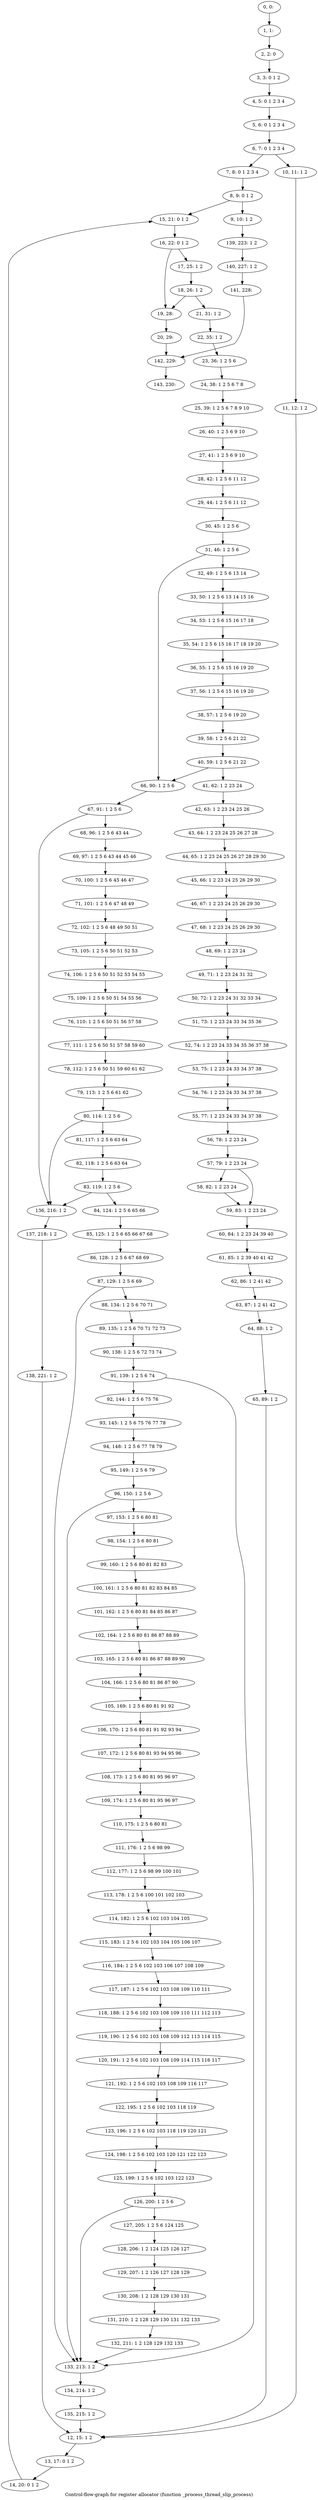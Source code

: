 digraph G {
graph [label="Control-flow-graph for register allocator (function _process_thread_slip_process)"]
0[label="0, 0: "];
1[label="1, 1: "];
2[label="2, 2: 0 "];
3[label="3, 3: 0 1 2 "];
4[label="4, 5: 0 1 2 3 4 "];
5[label="5, 6: 0 1 2 3 4 "];
6[label="6, 7: 0 1 2 3 4 "];
7[label="7, 8: 0 1 2 3 4 "];
8[label="8, 9: 0 1 2 "];
9[label="9, 10: 1 2 "];
10[label="10, 11: 1 2 "];
11[label="11, 12: 1 2 "];
12[label="12, 15: 1 2 "];
13[label="13, 17: 0 1 2 "];
14[label="14, 20: 0 1 2 "];
15[label="15, 21: 0 1 2 "];
16[label="16, 22: 0 1 2 "];
17[label="17, 25: 1 2 "];
18[label="18, 26: 1 2 "];
19[label="19, 28: "];
20[label="20, 29: "];
21[label="21, 31: 1 2 "];
22[label="22, 35: 1 2 "];
23[label="23, 36: 1 2 5 6 "];
24[label="24, 38: 1 2 5 6 7 8 "];
25[label="25, 39: 1 2 5 6 7 8 9 10 "];
26[label="26, 40: 1 2 5 6 9 10 "];
27[label="27, 41: 1 2 5 6 9 10 "];
28[label="28, 42: 1 2 5 6 11 12 "];
29[label="29, 44: 1 2 5 6 11 12 "];
30[label="30, 45: 1 2 5 6 "];
31[label="31, 46: 1 2 5 6 "];
32[label="32, 49: 1 2 5 6 13 14 "];
33[label="33, 50: 1 2 5 6 13 14 15 16 "];
34[label="34, 53: 1 2 5 6 15 16 17 18 "];
35[label="35, 54: 1 2 5 6 15 16 17 18 19 20 "];
36[label="36, 55: 1 2 5 6 15 16 19 20 "];
37[label="37, 56: 1 2 5 6 15 16 19 20 "];
38[label="38, 57: 1 2 5 6 19 20 "];
39[label="39, 58: 1 2 5 6 21 22 "];
40[label="40, 59: 1 2 5 6 21 22 "];
41[label="41, 62: 1 2 23 24 "];
42[label="42, 63: 1 2 23 24 25 26 "];
43[label="43, 64: 1 2 23 24 25 26 27 28 "];
44[label="44, 65: 1 2 23 24 25 26 27 28 29 30 "];
45[label="45, 66: 1 2 23 24 25 26 29 30 "];
46[label="46, 67: 1 2 23 24 25 26 29 30 "];
47[label="47, 68: 1 2 23 24 25 26 29 30 "];
48[label="48, 69: 1 2 23 24 "];
49[label="49, 71: 1 2 23 24 31 32 "];
50[label="50, 72: 1 2 23 24 31 32 33 34 "];
51[label="51, 73: 1 2 23 24 33 34 35 36 "];
52[label="52, 74: 1 2 23 24 33 34 35 36 37 38 "];
53[label="53, 75: 1 2 23 24 33 34 37 38 "];
54[label="54, 76: 1 2 23 24 33 34 37 38 "];
55[label="55, 77: 1 2 23 24 33 34 37 38 "];
56[label="56, 78: 1 2 23 24 "];
57[label="57, 79: 1 2 23 24 "];
58[label="58, 82: 1 2 23 24 "];
59[label="59, 83: 1 2 23 24 "];
60[label="60, 84: 1 2 23 24 39 40 "];
61[label="61, 85: 1 2 39 40 41 42 "];
62[label="62, 86: 1 2 41 42 "];
63[label="63, 87: 1 2 41 42 "];
64[label="64, 88: 1 2 "];
65[label="65, 89: 1 2 "];
66[label="66, 90: 1 2 5 6 "];
67[label="67, 91: 1 2 5 6 "];
68[label="68, 96: 1 2 5 6 43 44 "];
69[label="69, 97: 1 2 5 6 43 44 45 46 "];
70[label="70, 100: 1 2 5 6 45 46 47 "];
71[label="71, 101: 1 2 5 6 47 48 49 "];
72[label="72, 102: 1 2 5 6 48 49 50 51 "];
73[label="73, 105: 1 2 5 6 50 51 52 53 "];
74[label="74, 106: 1 2 5 6 50 51 52 53 54 55 "];
75[label="75, 109: 1 2 5 6 50 51 54 55 56 "];
76[label="76, 110: 1 2 5 6 50 51 56 57 58 "];
77[label="77, 111: 1 2 5 6 50 51 57 58 59 60 "];
78[label="78, 112: 1 2 5 6 50 51 59 60 61 62 "];
79[label="79, 113: 1 2 5 6 61 62 "];
80[label="80, 114: 1 2 5 6 "];
81[label="81, 117: 1 2 5 6 63 64 "];
82[label="82, 118: 1 2 5 6 63 64 "];
83[label="83, 119: 1 2 5 6 "];
84[label="84, 124: 1 2 5 6 65 66 "];
85[label="85, 125: 1 2 5 6 65 66 67 68 "];
86[label="86, 128: 1 2 5 6 67 68 69 "];
87[label="87, 129: 1 2 5 6 69 "];
88[label="88, 134: 1 2 5 6 70 71 "];
89[label="89, 135: 1 2 5 6 70 71 72 73 "];
90[label="90, 138: 1 2 5 6 72 73 74 "];
91[label="91, 139: 1 2 5 6 74 "];
92[label="92, 144: 1 2 5 6 75 76 "];
93[label="93, 145: 1 2 5 6 75 76 77 78 "];
94[label="94, 148: 1 2 5 6 77 78 79 "];
95[label="95, 149: 1 2 5 6 79 "];
96[label="96, 150: 1 2 5 6 "];
97[label="97, 153: 1 2 5 6 80 81 "];
98[label="98, 154: 1 2 5 6 80 81 "];
99[label="99, 160: 1 2 5 6 80 81 82 83 "];
100[label="100, 161: 1 2 5 6 80 81 82 83 84 85 "];
101[label="101, 162: 1 2 5 6 80 81 84 85 86 87 "];
102[label="102, 164: 1 2 5 6 80 81 86 87 88 89 "];
103[label="103, 165: 1 2 5 6 80 81 86 87 88 89 90 "];
104[label="104, 166: 1 2 5 6 80 81 86 87 90 "];
105[label="105, 169: 1 2 5 6 80 81 91 92 "];
106[label="106, 170: 1 2 5 6 80 81 91 92 93 94 "];
107[label="107, 172: 1 2 5 6 80 81 93 94 95 96 "];
108[label="108, 173: 1 2 5 6 80 81 95 96 97 "];
109[label="109, 174: 1 2 5 6 80 81 95 96 97 "];
110[label="110, 175: 1 2 5 6 80 81 "];
111[label="111, 176: 1 2 5 6 98 99 "];
112[label="112, 177: 1 2 5 6 98 99 100 101 "];
113[label="113, 178: 1 2 5 6 100 101 102 103 "];
114[label="114, 182: 1 2 5 6 102 103 104 105 "];
115[label="115, 183: 1 2 5 6 102 103 104 105 106 107 "];
116[label="116, 184: 1 2 5 6 102 103 106 107 108 109 "];
117[label="117, 187: 1 2 5 6 102 103 108 109 110 111 "];
118[label="118, 188: 1 2 5 6 102 103 108 109 110 111 112 113 "];
119[label="119, 190: 1 2 5 6 102 103 108 109 112 113 114 115 "];
120[label="120, 191: 1 2 5 6 102 103 108 109 114 115 116 117 "];
121[label="121, 192: 1 2 5 6 102 103 108 109 116 117 "];
122[label="122, 195: 1 2 5 6 102 103 118 119 "];
123[label="123, 196: 1 2 5 6 102 103 118 119 120 121 "];
124[label="124, 198: 1 2 5 6 102 103 120 121 122 123 "];
125[label="125, 199: 1 2 5 6 102 103 122 123 "];
126[label="126, 200: 1 2 5 6 "];
127[label="127, 205: 1 2 5 6 124 125 "];
128[label="128, 206: 1 2 124 125 126 127 "];
129[label="129, 207: 1 2 126 127 128 129 "];
130[label="130, 208: 1 2 128 129 130 131 "];
131[label="131, 210: 1 2 128 129 130 131 132 133 "];
132[label="132, 211: 1 2 128 129 132 133 "];
133[label="133, 213: 1 2 "];
134[label="134, 214: 1 2 "];
135[label="135, 215: 1 2 "];
136[label="136, 216: 1 2 "];
137[label="137, 218: 1 2 "];
138[label="138, 221: 1 2 "];
139[label="139, 223: 1 2 "];
140[label="140, 227: 1 2 "];
141[label="141, 228: "];
142[label="142, 229: "];
143[label="143, 230: "];
0->1 ;
1->2 ;
2->3 ;
3->4 ;
4->5 ;
5->6 ;
6->7 ;
6->10 ;
7->8 ;
8->9 ;
8->15 ;
9->139 ;
10->11 ;
11->12 ;
12->13 ;
13->14 ;
14->15 ;
15->16 ;
16->17 ;
16->19 ;
17->18 ;
18->19 ;
18->21 ;
19->20 ;
20->142 ;
21->22 ;
22->23 ;
23->24 ;
24->25 ;
25->26 ;
26->27 ;
27->28 ;
28->29 ;
29->30 ;
30->31 ;
31->32 ;
31->66 ;
32->33 ;
33->34 ;
34->35 ;
35->36 ;
36->37 ;
37->38 ;
38->39 ;
39->40 ;
40->41 ;
40->66 ;
41->42 ;
42->43 ;
43->44 ;
44->45 ;
45->46 ;
46->47 ;
47->48 ;
48->49 ;
49->50 ;
50->51 ;
51->52 ;
52->53 ;
53->54 ;
54->55 ;
55->56 ;
56->57 ;
57->58 ;
57->59 ;
58->59 ;
59->60 ;
60->61 ;
61->62 ;
62->63 ;
63->64 ;
64->65 ;
65->12 ;
66->67 ;
67->68 ;
67->136 ;
68->69 ;
69->70 ;
70->71 ;
71->72 ;
72->73 ;
73->74 ;
74->75 ;
75->76 ;
76->77 ;
77->78 ;
78->79 ;
79->80 ;
80->81 ;
80->136 ;
81->82 ;
82->83 ;
83->84 ;
83->136 ;
84->85 ;
85->86 ;
86->87 ;
87->88 ;
87->133 ;
88->89 ;
89->90 ;
90->91 ;
91->92 ;
91->133 ;
92->93 ;
93->94 ;
94->95 ;
95->96 ;
96->97 ;
96->133 ;
97->98 ;
98->99 ;
99->100 ;
100->101 ;
101->102 ;
102->103 ;
103->104 ;
104->105 ;
105->106 ;
106->107 ;
107->108 ;
108->109 ;
109->110 ;
110->111 ;
111->112 ;
112->113 ;
113->114 ;
114->115 ;
115->116 ;
116->117 ;
117->118 ;
118->119 ;
119->120 ;
120->121 ;
121->122 ;
122->123 ;
123->124 ;
124->125 ;
125->126 ;
126->127 ;
126->133 ;
127->128 ;
128->129 ;
129->130 ;
130->131 ;
131->132 ;
132->133 ;
133->134 ;
134->135 ;
135->12 ;
136->137 ;
137->138 ;
138->12 ;
139->140 ;
140->141 ;
141->142 ;
142->143 ;
}
